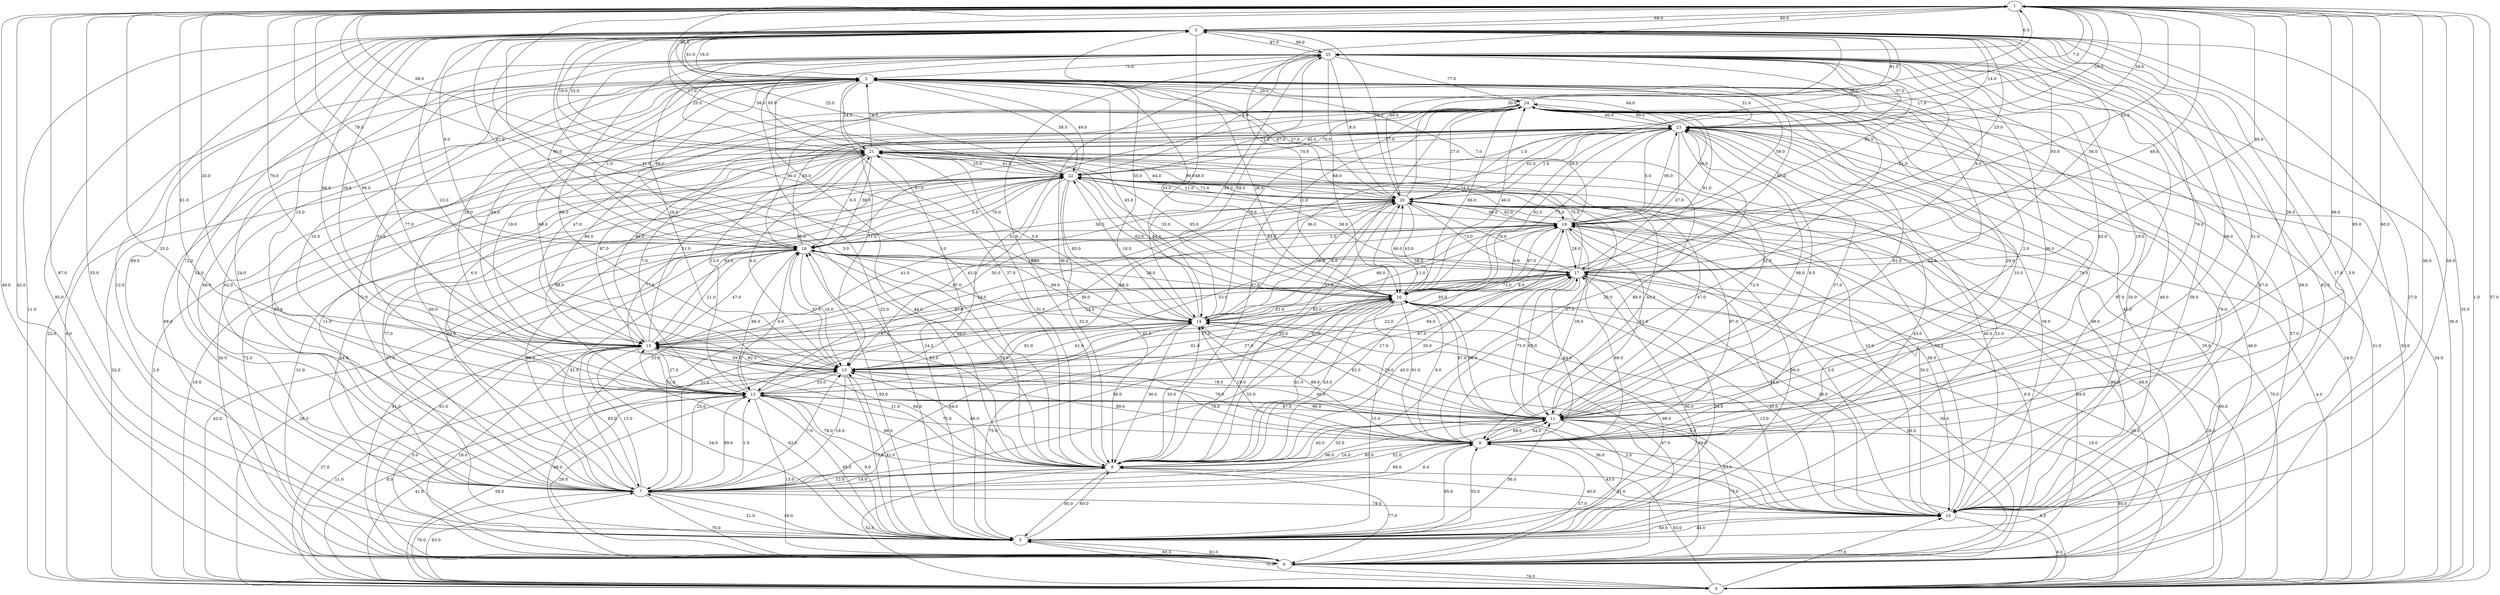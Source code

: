 strict digraph G {
  1 [ label="1" ];
  2 [ label="2" ];
  3 [ label="3" ];
  4 [ label="4" ];
  5 [ label="5" ];
  6 [ label="6" ];
  7 [ label="7" ];
  8 [ label="8" ];
  9 [ label="9" ];
  10 [ label="10" ];
  11 [ label="11" ];
  12 [ label="12" ];
  13 [ label="13" ];
  14 [ label="14" ];
  15 [ label="15" ];
  16 [ label="16" ];
  17 [ label="17" ];
  18 [ label="18" ];
  19 [ label="19" ];
  20 [ label="20" ];
  21 [ label="21" ];
  22 [ label="22" ];
  23 [ label="23" ];
  24 [ label="24" ];
  25 [ label="25" ];
  5 -> 15 [ label="62.0" ];
  7 -> 8 [ label="14.0" ];
  11 -> 25 [ label="19.0" ];
  1 -> 14 [ label="31.0" ];
  24 -> 1 [ label="7.0" ];
  17 -> 21 [ label="75.0" ];
  2 -> 7 [ label="66.0" ];
  16 -> 23 [ label="91.0" ];
  11 -> 7 [ label="96.0" ];
  22 -> 8 [ label="32.0" ];
  9 -> 17 [ label="69.0" ];
  8 -> 18 [ label="83.0" ];
  24 -> 16 [ label="66.0" ];
  7 -> 23 [ label="60.0" ];
  8 -> 11 [ label="33.0" ];
  23 -> 19 [ label="5.0" ];
  1 -> 20 [ label="17.0" ];
  18 -> 19 [ label="83.0" ];
  3 -> 9 [ label="51.0" ];
  6 -> 11 [ label="73.0" ];
  4 -> 13 [ label="8.0" ];
  22 -> 3 [ label="25.0" ];
  7 -> 13 [ label="7.0" ];
  4 -> 5 [ label="70.0" ];
  7 -> 9 [ label="6.0" ];
  25 -> 5 [ label="97.0" ];
  1 -> 25 [ label="6.0" ];
  17 -> 14 [ label="93.0" ];
  25 -> 2 [ label="75.0" ];
  23 -> 15 [ label="86.0" ];
  11 -> 14 [ label="79.0" ];
  21 -> 4 [ label="32.0" ];
  1 -> 10 [ label="36.0" ];
  23 -> 1 [ label="34.0" ];
  8 -> 24 [ label="97.0" ];
  21 -> 1 [ label="69.0" ];
  20 -> 3 [ label="89.0" ];
  20 -> 8 [ label="20.0" ];
  21 -> 12 [ label="6.0" ];
  9 -> 7 [ label="89.0" ];
  11 -> 22 [ label="47.0" ];
  6 -> 15 [ label="18.0" ];
  9 -> 22 [ label="97.0" ];
  10 -> 22 [ label="53.0" ];
  10 -> 9 [ label="43.0" ];
  7 -> 6 [ label="70.0" ];
  4 -> 21 [ label="2.0" ];
  25 -> 18 [ label="90.0" ];
  14 -> 5 [ label="75.0" ];
  12 -> 6 [ label="13.0" ];
  4 -> 24 [ label="50.0" ];
  12 -> 2 [ label="10.0" ];
  17 -> 4 [ label="26.0" ];
  15 -> 21 [ label="51.0" ];
  16 -> 17 [ label="71.0" ];
  9 -> 14 [ label="89.0" ];
  8 -> 19 [ label="35.0" ];
  11 -> 3 [ label="76.0" ];
  2 -> 22 [ label="58.0" ];
  5 -> 7 [ label="21.0" ];
  22 -> 18 [ label="5.0" ];
  13 -> 1 [ label="98.0" ];
  17 -> 3 [ label="56.0" ];
  20 -> 22 [ label="11.0" ];
  2 -> 24 [ label="29.0" ];
  23 -> 10 [ label="39.0" ];
  5 -> 16 [ label="98.0" ];
  22 -> 12 [ label="98.0" ];
  12 -> 4 [ label="41.0" ];
  20 -> 2 [ label="87.0" ];
  2 -> 18 [ label="88.0" ];
  7 -> 25 [ label="24.0" ];
  25 -> 8 [ label="36.0" ];
  12 -> 25 [ label="77.0" ];
  18 -> 3 [ label="9.0" ];
  4 -> 22 [ label="19.0" ];
  1 -> 8 [ label="55.0" ];
  15 -> 22 [ label="93.0" ];
  13 -> 18 [ label="37.0" ];
  22 -> 10 [ label="10.0" ];
  13 -> 9 [ label="89.0" ];
  15 -> 1 [ label="20.0" ];
  25 -> 9 [ label="96.0" ];
  18 -> 7 [ label="41.0" ];
  9 -> 21 [ label="89.0" ];
  1 -> 11 [ label="26.0" ];
  17 -> 7 [ label="51.0" ];
  15 -> 5 [ label="34.0" ];
  25 -> 11 [ label="83.0" ];
  21 -> 2 [ label="78.0" ];
  22 -> 2 [ label="49.0" ];
  18 -> 12 [ label="9.0" ];
  21 -> 22 [ label="25.0" ];
  1 -> 9 [ label="95.0" ];
  2 -> 10 [ label="50.0" ];
  22 -> 1 [ label="17.0" ];
  19 -> 13 [ label="53.0" ];
  20 -> 9 [ label="97.0" ];
  4 -> 23 [ label="34.0" ];
  19 -> 7 [ label="96.0" ];
  5 -> 8 [ label="60.0" ];
  16 -> 13 [ label="41.0" ];
  4 -> 15 [ label="27.0" ];
  8 -> 7 [ label="12.0" ];
  6 -> 5 [ label="81.0" ];
  15 -> 13 [ label="59.0" ];
  16 -> 5 [ label="15.0" ];
  16 -> 11 [ label="67.0" ];
  14 -> 15 [ label="88.0" ];
  11 -> 13 [ label="46.0" ];
  19 -> 23 [ label="95.0" ];
  23 -> 5 [ label="43.0" ];
  25 -> 22 [ label="4.0" ];
  3 -> 22 [ label="58.0" ];
  20 -> 17 [ label="73.0" ];
  9 -> 5 [ label="95.0" ];
  19 -> 10 [ label="2.0" ];
  25 -> 10 [ label="62.0" ];
  1 -> 16 [ label="74.0" ];
  9 -> 16 [ label="9.0" ];
  7 -> 16 [ label="55.0" ];
  6 -> 12 [ label="28.0" ];
  1 -> 12 [ label="61.0" ];
  18 -> 2 [ label="1.0" ];
  9 -> 3 [ label="99.0" ];
  21 -> 18 [ label="38.0" ];
  8 -> 5 [ label="95.0" ];
  18 -> 15 [ label="21.0" ];
  3 -> 2 [ label="16.0" ];
  20 -> 13 [ label="96.0" ];
  3 -> 4 [ label="11.0" ];
  20 -> 5 [ label="96.0" ];
  10 -> 8 [ label="40.0" ];
  7 -> 3 [ label="72.0" ];
  4 -> 3 [ label="35.0" ];
  11 -> 9 [ label="68.0" ];
  9 -> 23 [ label="37.0" ];
  15 -> 7 [ label="85.0" ];
  15 -> 9 [ label="79.0" ];
  8 -> 20 [ label="67.0" ];
  17 -> 8 [ label="45.0" ];
  7 -> 10 [ label="79.0" ];
  10 -> 15 [ label="6.0" ];
  25 -> 3 [ label="87.0" ];
  7 -> 22 [ label="60.0" ];
  10 -> 18 [ label="44.0" ];
  2 -> 8 [ label="37.0" ];
  4 -> 1 [ label="57.0" ];
  3 -> 15 [ label="29.0" ];
  3 -> 7 [ label="89.0" ];
  3 -> 13 [ label="23.0" ];
  8 -> 13 [ label="66.0" ];
  20 -> 1 [ label="30.0" ];
  14 -> 20 [ label="6.0" ];
  6 -> 24 [ label="57.0" ];
  2 -> 20 [ label="27.0" ];
  10 -> 3 [ label="3.0" ];
  16 -> 9 [ label="91.0" ];
  6 -> 1 [ label="42.0" ];
  11 -> 24 [ label="29.0" ];
  20 -> 10 [ label="58.0" ];
  6 -> 14 [ label="64.0" ];
  15 -> 17 [ label="14.0" ];
  14 -> 11 [ label="92.0" ];
  11 -> 23 [ label="98.0" ];
  21 -> 6 [ label="72.0" ];
  23 -> 17 [ label="47.0" ];
  20 -> 12 [ label="19.0" ];
  18 -> 6 [ label="41.0" ];
  12 -> 20 [ label="39.0" ];
  24 -> 3 [ label="81.0" ];
  4 -> 11 [ label="95.0" ];
  2 -> 5 [ label="22.0" ];
  18 -> 24 [ label="83.0" ];
  22 -> 11 [ label="43.0" ];
  14 -> 8 [ label="36.0" ];
  9 -> 1 [ label="60.0" ];
  10 -> 5 [ label="50.0" ];
  1 -> 6 [ label="49.0" ];
  8 -> 15 [ label="84.0" ];
  14 -> 9 [ label="19.0" ];
  6 -> 20 [ label="68.0" ];
  16 -> 8 [ label="81.0" ];
  1 -> 17 [ label="95.0" ];
  11 -> 12 [ label="96.0" ];
  14 -> 3 [ label="55.0" ];
  5 -> 21 [ label="24.0" ];
  19 -> 16 [ label="9.0" ];
  5 -> 2 [ label="44.0" ];
  8 -> 6 [ label="77.0" ];
  17 -> 2 [ label="91.0" ];
  1 -> 15 [ label="76.0" ];
  20 -> 23 [ label="1.0" ];
  6 -> 13 [ label="68.0" ];
  9 -> 24 [ label="79.0" ];
  24 -> 19 [ label="56.0" ];
  24 -> 4 [ label="31.0" ];
  7 -> 2 [ label="62.0" ];
  16 -> 3 [ label="59.0" ];
  12 -> 16 [ label="27.0" ];
  9 -> 2 [ label="22.0" ];
  22 -> 21 [ label="41.0" ];
  1 -> 5 [ label="87.0" ];
  20 -> 16 [ label="63.0" ];
  19 -> 2 [ label="7.0" ];
  4 -> 2 [ label="4.0" ];
  3 -> 6 [ label="27.0" ];
  25 -> 7 [ label="54.0" ];
  5 -> 17 [ label="24.0" ];
  5 -> 1 [ label="55.0" ];
  21 -> 16 [ label="33.0" ];
  2 -> 13 [ label="69.0" ];
  22 -> 20 [ label="71.0" ];
  10 -> 16 [ label="40.0" ];
  8 -> 14 [ label="33.0" ];
  3 -> 8 [ label="1.0" ];
  14 -> 19 [ label="11.0" ];
  21 -> 23 [ label="27.0" ];
  19 -> 4 [ label="60.0" ];
  16 -> 7 [ label="56.0" ];
  10 -> 19 [ label="30.0" ];
  6 -> 4 [ label="76.0" ];
  3 -> 14 [ label="48.0" ];
  5 -> 18 [ label="93.0" ];
  23 -> 24 [ label="99.0" ];
  5 -> 12 [ label="9.0" ];
  24 -> 9 [ label="10.0" ];
  2 -> 15 [ label="44.0" ];
  25 -> 16 [ label="68.0" ];
  3 -> 21 [ label="35.0" ];
  2 -> 23 [ label="31.0" ];
  5 -> 25 [ label="58.0" ];
  7 -> 12 [ label="1.0" ];
  14 -> 6 [ label="47.0" ];
  16 -> 20 [ label="66.0" ];
  13 -> 24 [ label="51.0" ];
  18 -> 13 [ label="16.0" ];
  10 -> 2 [ label="49.0" ];
  16 -> 18 [ label="38.0" ];
  13 -> 17 [ label="94.0" ];
  23 -> 14 [ label="96.0" ];
  13 -> 15 [ label="82.0" ];
  24 -> 11 [ label="81.0" ];
  23 -> 4 [ label="14.0" ];
  25 -> 20 [ label="8.0" ];
  25 -> 24 [ label="77.0" ];
  13 -> 4 [ label="11.0" ];
  8 -> 4 [ label="52.0" ];
  18 -> 17 [ label="58.0" ];
  20 -> 4 [ label="70.0" ];
  17 -> 9 [ label="64.0" ];
  4 -> 7 [ label="63.0" ];
  10 -> 12 [ label="36.0" ];
  14 -> 2 [ label="45.0" ];
  17 -> 15 [ label="67.0" ];
  2 -> 16 [ label="26.0" ];
  11 -> 15 [ label="78.0" ];
  7 -> 19 [ label="51.0" ];
  21 -> 15 [ label="87.0" ];
  18 -> 21 [ label="6.0" ];
  8 -> 25 [ label="48.0" ];
  1 -> 19 [ label="53.0" ];
  14 -> 24 [ label="78.0" ];
  14 -> 25 [ label="58.0" ];
  10 -> 4 [ label="8.0" ];
  2 -> 21 [ label="24.0" ];
  21 -> 25 [ label="95.0" ];
  9 -> 4 [ label="4.0" ];
  7 -> 4 [ label="76.0" ];
  20 -> 18 [ label="58.0" ];
  5 -> 6 [ label="85.0" ];
  20 -> 15 [ label="41.0" ];
  1 -> 18 [ label="78.0" ];
  13 -> 25 [ label="26.0" ];
  24 -> 13 [ label="71.0" ];
  5 -> 11 [ label="36.0" ];
  4 -> 16 [ label="19.0" ];
  3 -> 18 [ label="87.0" ];
  23 -> 25 [ label="37.0" ];
  10 -> 14 [ label="13.0" ];
  3 -> 23 [ label="14.0" ];
  17 -> 22 [ label="58.0" ];
  2 -> 9 [ label="52.0" ];
  15 -> 14 [ label="67.0" ];
  22 -> 5 [ label="54.0" ];
  2 -> 12 [ label="51.0" ];
  13 -> 12 [ label="53.0" ];
  12 -> 5 [ label="95.0" ];
  17 -> 20 [ label="70.0" ];
  16 -> 12 [ label="61.0" ];
  16 -> 14 [ label="82.0" ];
  17 -> 18 [ label="17.0" ];
  8 -> 12 [ label="96.0" ];
  6 -> 21 [ label="30.0" ];
  13 -> 5 [ label="73.0" ];
  19 -> 11 [ label="29.0" ];
  15 -> 18 [ label="47.0" ];
  2 -> 3 [ label="61.0" ];
  1 -> 4 [ label="1.0" ];
  11 -> 16 [ label="96.0" ];
  14 -> 16 [ label="81.0" ];
  2 -> 19 [ label="59.0" ];
  11 -> 17 [ label="65.0" ];
  11 -> 6 [ label="31.0" ];
  18 -> 4 [ label="42.0" ];
  11 -> 2 [ label="2.0" ];
  4 -> 12 [ label="58.0" ];
  3 -> 20 [ label="78.0" ];
  21 -> 8 [ label="31.0" ];
  22 -> 14 [ label="83.0" ];
  20 -> 6 [ label="86.0" ];
  18 -> 22 [ label="70.0" ];
  23 -> 21 [ label="40.0" ];
  14 -> 22 [ label="18.0" ];
  17 -> 24 [ label="91.0" ];
  17 -> 16 [ label="9.0" ];
  15 -> 23 [ label="98.0" ];
  12 -> 3 [ label="15.0" ];
  4 -> 8 [ label="83.0" ];
  10 -> 23 [ label="98.0" ];
  23 -> 12 [ label="7.0" ];
  22 -> 6 [ label="31.0" ];
  1 -> 23 [ label="29.0" ];
  9 -> 8 [ label="16.0" ];
  7 -> 5 [ label="49.0" ];
  12 -> 7 [ label="89.0" ];
  15 -> 3 [ label="66.0" ];
  22 -> 19 [ label="11.0" ];
  10 -> 11 [ label="83.0" ];
  12 -> 23 [ label="13.0" ];
  16 -> 2 [ label="33.0" ];
  14 -> 13 [ label="81.0" ];
  15 -> 12 [ label="27.0" ];
  16 -> 19 [ label="97.0" ];
  2 -> 1 [ label="66.0" ];
  4 -> 17 [ label="29.0" ];
  16 -> 1 [ label="48.0" ];
  8 -> 16 [ label="63.0" ];
  23 -> 20 [ label="62.0" ];
  19 -> 18 [ label="1.0" ];
  17 -> 25 [ label="51.0" ];
  24 -> 10 [ label="45.0" ];
  7 -> 15 [ label="13.0" ];
  23 -> 11 [ label="9.0" ];
  24 -> 15 [ label="19.0" ];
  8 -> 9 [ label="95.0" ];
  23 -> 6 [ label="35.0" ];
  20 -> 14 [ label="78.0" ];
  3 -> 17 [ label="93.0" ];
  9 -> 11 [ label="54.0" ];
  11 -> 1 [ label="99.0" ];
  14 -> 18 [ label="67.0" ];
  17 -> 13 [ label="22.0" ];
  19 -> 20 [ label="98.0" ];
  11 -> 8 [ label="40.0" ];
  15 -> 24 [ label="47.0" ];
  17 -> 10 [ label="28.0" ];
  20 -> 21 [ label="99.0" ];
  22 -> 7 [ label="77.0" ];
  12 -> 10 [ label="2.0" ];
  19 -> 3 [ label="25.0" ];
  13 -> 7 [ label="18.0" ];
  10 -> 1 [ label="59.0" ];
  22 -> 23 [ label="1.0" ];
  19 -> 6 [ label="9.0" ];
  5 -> 10 [ label="44.0" ];
  6 -> 3 [ label="85.0" ];
  3 -> 25 [ label="99.0" ];
  21 -> 14 [ label="5.0" ];
  22 -> 24 [ label="75.0" ];
  21 -> 10 [ label="40.0" ];
  21 -> 20 [ label="64.0" ];
  19 -> 17 [ label="28.0" ];
  3 -> 5 [ label="12.0" ];
  12 -> 22 [ label="77.0" ];
  11 -> 19 [ label="62.0" ];
  13 -> 14 [ label="61.0" ];
  7 -> 1 [ label="35.0" ];
  21 -> 13 [ label="6.0" ];
  6 -> 18 [ label="61.0" ];
  18 -> 14 [ label="99.0" ];
  5 -> 3 [ label="59.0" ];
  2 -> 4 [ label="22.0" ];
  24 -> 23 [ label="60.0" ];
  20 -> 19 [ label="92.0" ];
  12 -> 9 [ label="75.0" ];
  2 -> 6 [ label="68.0" ];
  15 -> 6 [ label="5.0" ];
  22 -> 13 [ label="43.0" ];
  5 -> 23 [ label="21.0" ];
  13 -> 16 [ label="57.0" ];
  24 -> 8 [ label="57.0" ];
  7 -> 21 [ label="11.0" ];
  7 -> 11 [ label="52.0" ];
  7 -> 14 [ label="25.0" ];
  3 -> 1 [ label="68.0" ];
  17 -> 6 [ label="30.0" ];
  21 -> 11 [ label="72.0" ];
  23 -> 2 [ label="84.0" ];
  10 -> 24 [ label="79.0" ];
  6 -> 9 [ label="57.0" ];
  8 -> 3 [ label="3.0" ];
  24 -> 18 [ label="90.0" ];
  15 -> 20 [ label="50.0" ];
  17 -> 11 [ label="75.0" ];
  4 -> 25 [ label="36.0" ];
  16 -> 21 [ label="95.0" ];
  25 -> 21 [ label="25.0" ];
  16 -> 22 [ label="84.0" ];
  4 -> 10 [ label="77.0" ];
  16 -> 6 [ label="63.0" ];
  12 -> 8 [ label="78.0" ];
  5 -> 13 [ label="41.0" ];
  6 -> 23 [ label="48.0" ];
  14 -> 7 [ label="64.0" ];
  12 -> 11 [ label="87.0" ];
  21 -> 19 [ label="74.0" ];
  12 -> 18 [ label="66.0" ];
  23 -> 7 [ label="85.0" ];
  25 -> 23 [ label="38.0" ];
  16 -> 24 [ label="46.0" ];
  7 -> 17 [ label="31.0" ];
  25 -> 13 [ label="98.0" ];
  19 -> 14 [ label="66.0" ];
  18 -> 8 [ label="29.0" ];
  7 -> 24 [ label="72.0" ];
  17 -> 5 [ label="90.0" ];
  4 -> 18 [ label="26.0" ];
  10 -> 25 [ label="67.0" ];
  23 -> 8 [ label="20.0" ];
  9 -> 13 [ label="78.0" ];
  3 -> 10 [ label="17.0" ];
  12 -> 17 [ label="67.0" ];
  15 -> 2 [ label="29.0" ];
  15 -> 8 [ label="11.0" ];
  19 -> 8 [ label="17.0" ];
  5 -> 22 [ label="97.0" ];
  23 -> 16 [ label="75.0" ];
  5 -> 9 [ label="55.0" ];
  22 -> 16 [ label="62.0" ];
  4 -> 20 [ label="4.0" ];
  24 -> 20 [ label="27.0" ];
  19 -> 25 [ label="60.0" ];
  24 -> 22 [ label="71.0" ];
  21 -> 3 [ label="19.0" ];
  1 -> 3 [ label="40.0" ];
  23 -> 18 [ label="57.0" ];
  25 -> 17 [ label="9.0" ];
  25 -> 14 [ label="49.0" ];
  6 -> 19 [ label="69.0" ];
}

